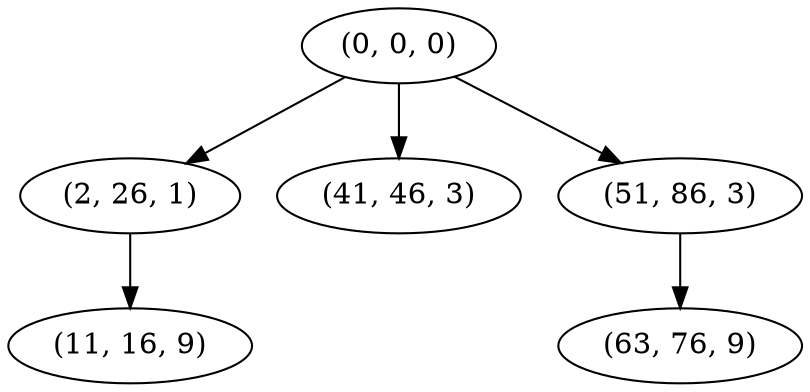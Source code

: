 digraph tree {
    "(0, 0, 0)";
    "(2, 26, 1)";
    "(11, 16, 9)";
    "(41, 46, 3)";
    "(51, 86, 3)";
    "(63, 76, 9)";
    "(0, 0, 0)" -> "(2, 26, 1)";
    "(0, 0, 0)" -> "(41, 46, 3)";
    "(0, 0, 0)" -> "(51, 86, 3)";
    "(2, 26, 1)" -> "(11, 16, 9)";
    "(51, 86, 3)" -> "(63, 76, 9)";
}
